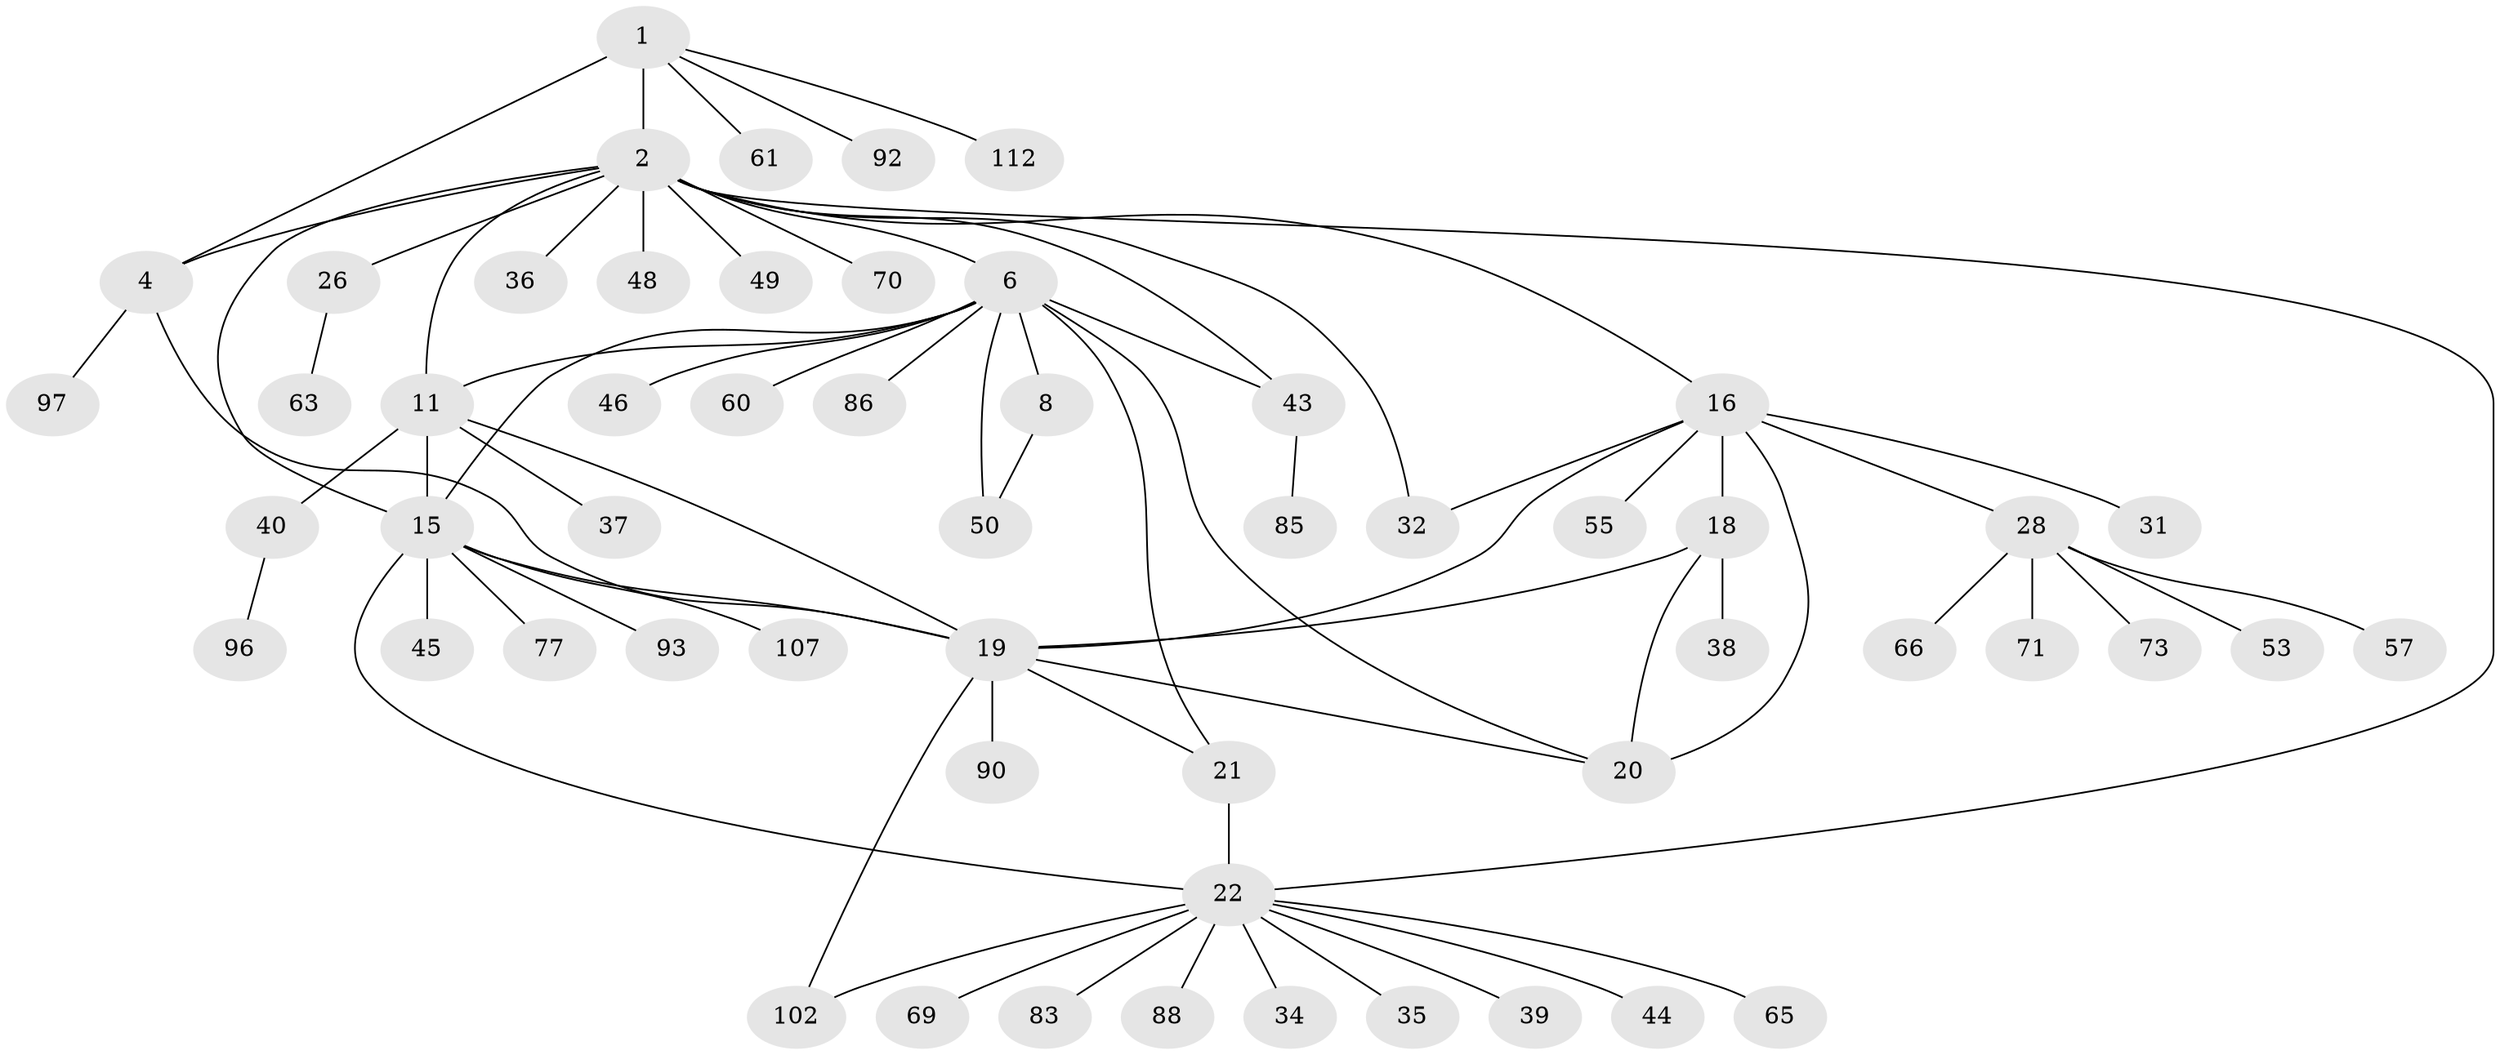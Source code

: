 // original degree distribution, {7: 0.044642857142857144, 11: 0.026785714285714284, 9: 0.03571428571428571, 4: 0.03571428571428571, 5: 0.026785714285714284, 8: 0.026785714285714284, 6: 0.026785714285714284, 10: 0.026785714285714284, 2: 0.16964285714285715, 3: 0.026785714285714284, 1: 0.5535714285714286}
// Generated by graph-tools (version 1.1) at 2025/16/03/09/25 04:16:05]
// undirected, 56 vertices, 73 edges
graph export_dot {
graph [start="1"]
  node [color=gray90,style=filled];
  1;
  2 [super="+110+52+3+5+29+13"];
  4 [super="+30"];
  6 [super="+12+7+68+72+98+105"];
  8 [super="+103+67"];
  11 [super="+14+74+80"];
  15 [super="+33"];
  16 [super="+17+51+91+108"];
  18;
  19;
  20;
  21;
  22 [super="+23+24+54"];
  26;
  28 [super="+64"];
  31;
  32;
  34;
  35;
  36;
  37;
  38;
  39;
  40;
  43;
  44;
  45 [super="+100"];
  46;
  48 [super="+56"];
  49 [super="+82"];
  50;
  53;
  55;
  57;
  60;
  61;
  63;
  65;
  66;
  69;
  70;
  71;
  73 [super="+99"];
  77;
  83;
  85;
  86;
  88;
  90;
  92;
  93;
  96 [super="+101"];
  97;
  102;
  107;
  112;
  1 -- 2 [weight=3];
  1 -- 4;
  1 -- 61;
  1 -- 92;
  1 -- 112;
  2 -- 4 [weight=3];
  2 -- 26;
  2 -- 49;
  2 -- 32;
  2 -- 70;
  2 -- 48;
  2 -- 11 [weight=3];
  2 -- 36;
  2 -- 16;
  2 -- 6 [weight=3];
  2 -- 43;
  2 -- 15;
  2 -- 22 [weight=2];
  4 -- 19;
  4 -- 97;
  6 -- 8 [weight=4];
  6 -- 50;
  6 -- 11 [weight=2];
  6 -- 15 [weight=2];
  6 -- 43;
  6 -- 46;
  6 -- 20;
  6 -- 21;
  6 -- 86;
  6 -- 60;
  8 -- 50;
  11 -- 15 [weight=2];
  11 -- 37;
  11 -- 40;
  11 -- 19;
  15 -- 45;
  15 -- 77;
  15 -- 93;
  15 -- 107;
  15 -- 19 [weight=2];
  15 -- 22;
  16 -- 18 [weight=2];
  16 -- 19 [weight=2];
  16 -- 20 [weight=2];
  16 -- 55;
  16 -- 32;
  16 -- 28;
  16 -- 31;
  18 -- 19;
  18 -- 20;
  18 -- 38;
  19 -- 20;
  19 -- 21;
  19 -- 90;
  19 -- 102;
  21 -- 22 [weight=4];
  22 -- 34;
  22 -- 65;
  22 -- 69;
  22 -- 88;
  22 -- 102;
  22 -- 35;
  22 -- 39;
  22 -- 83;
  22 -- 44;
  26 -- 63;
  28 -- 53;
  28 -- 57;
  28 -- 66;
  28 -- 71;
  28 -- 73;
  40 -- 96;
  43 -- 85;
}
